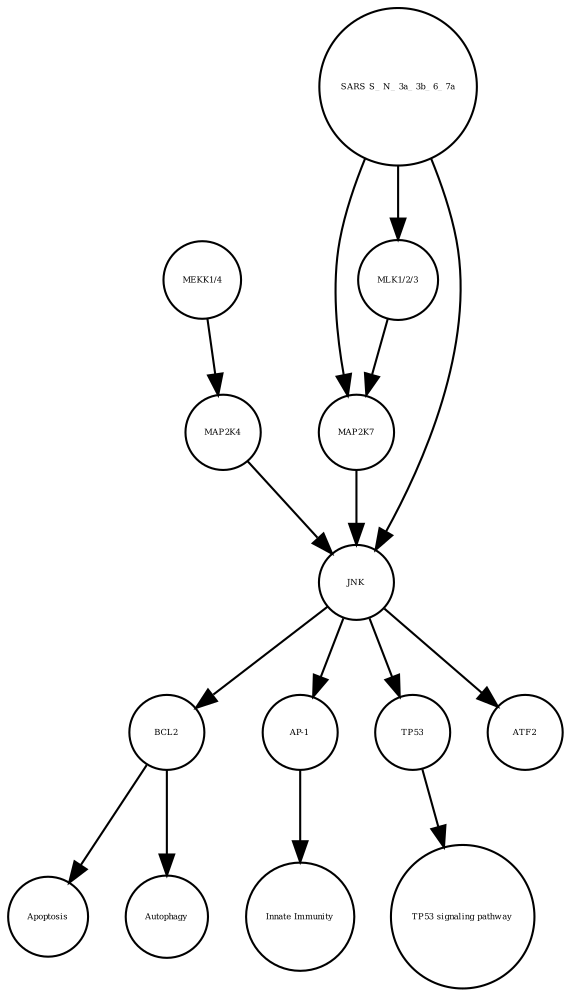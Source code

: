 strict digraph  {
BCL2 [annotation=urn_miriam_uniprot_P10415, bipartite=0, cls=macromolecule, fontsize=4, label=BCL2, shape=circle];
Apoptosis [annotation="", bipartite=0, cls=phenotype, fontsize=4, label=Apoptosis, shape=circle];
Autophagy [annotation="", bipartite=0, cls=phenotype, fontsize=4, label=Autophagy, shape=circle];
"AP-1" [annotation="", bipartite=0, cls=complex, fontsize=4, label="AP-1", shape=circle];
"Innate Immunity" [annotation="", bipartite=0, cls=phenotype, fontsize=4, label="Innate Immunity", shape=circle];
MAP2K4 [annotation=urn_miriam_uniprot_P45985, bipartite=0, cls=macromolecule, fontsize=4, label=MAP2K4, shape=circle];
MAP2K7 [annotation=urn_miriam_uniprot_O14733, bipartite=0, cls=macromolecule, fontsize=4, label=MAP2K7, shape=circle];
"MLK1/2/3" [annotation="", bipartite=0, cls=complex, fontsize=4, label="MLK1/2/3", shape=circle];
"MEKK1/4" [annotation="", bipartite=0, cls=complex, fontsize=4, label="MEKK1/4", shape=circle];
"TP53 signaling pathway" [annotation="", bipartite=0, cls="unspecified entity", fontsize=4, label="TP53 signaling pathway", shape=circle];
TP53 [annotation=urn_miriam_uniprot_P04637, bipartite=0, cls=macromolecule, fontsize=4, label=TP53, shape=circle];
JNK [annotation="", bipartite=0, cls=complex, fontsize=4, label=JNK, shape=circle];
"SARS S_ N_ 3a_ 3b_ 6_ 7a" [annotation="", bipartite=0, cls=macromolecule, fontsize=4, label="SARS S_ N_ 3a_ 3b_ 6_ 7a", shape=circle];
ATF2 [annotation=urn_miriam_uniprot_P15336, bipartite=0, cls=macromolecule, fontsize=4, label=ATF2, shape=circle];
BCL2 -> Apoptosis  [annotation="", interaction_type=inhibition];
BCL2 -> Autophagy  [annotation="", interaction_type="necessary stimulation"];
"AP-1" -> "Innate Immunity"  [annotation="", interaction_type="necessary stimulation"];
MAP2K4 -> JNK  [annotation="", interaction_type=production];
MAP2K7 -> JNK  [annotation="", interaction_type=production];
"MLK1/2/3" -> MAP2K7  [annotation="", interaction_type=production];
"MEKK1/4" -> MAP2K4  [annotation="", interaction_type=production];
TP53 -> "TP53 signaling pathway"  [annotation="", interaction_type=production];
JNK -> TP53  [annotation="", interaction_type=production];
JNK -> ATF2  [annotation="", interaction_type=production];
JNK -> "AP-1"  [annotation="", interaction_type=production];
JNK -> BCL2  [annotation="", interaction_type=production];
"SARS S_ N_ 3a_ 3b_ 6_ 7a" -> JNK  [annotation="", interaction_type=production];
"SARS S_ N_ 3a_ 3b_ 6_ 7a" -> MAP2K7  [annotation="", interaction_type=production];
"SARS S_ N_ 3a_ 3b_ 6_ 7a" -> "MLK1/2/3"  [annotation="", interaction_type=production];
}
